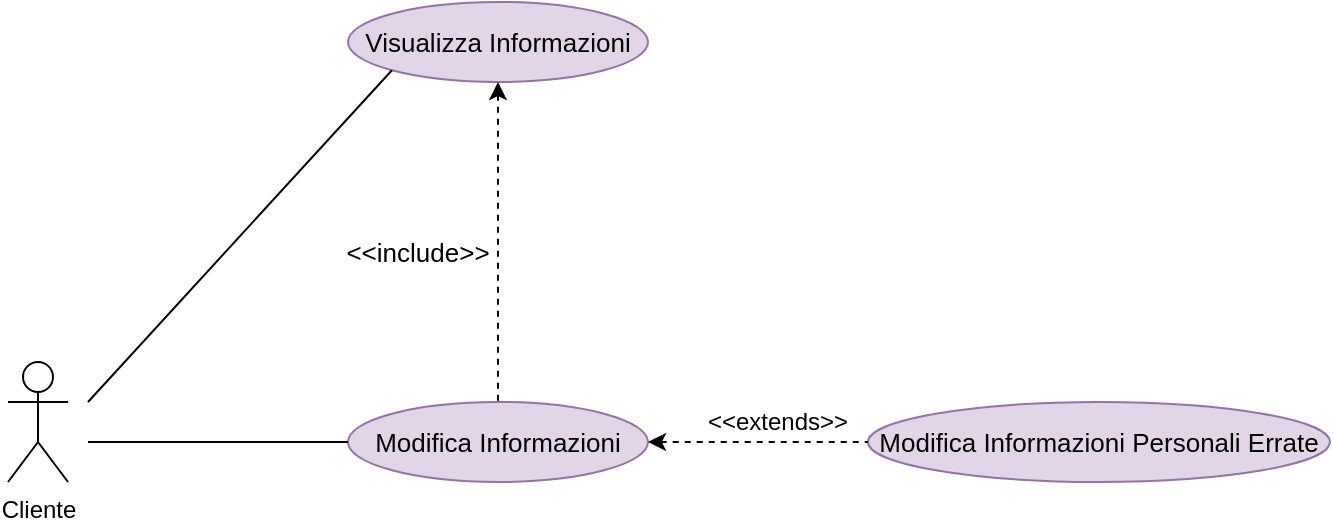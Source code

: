 <mxfile version="15.6.1" type="device"><diagram id="vQiuJKRzmy2EkjjMrmoQ" name="Page-1"><mxGraphModel dx="684" dy="662" grid="1" gridSize="10" guides="1" tooltips="1" connect="1" arrows="1" fold="1" page="1" pageScale="1" pageWidth="827" pageHeight="1169" math="0" shadow="0"><root><mxCell id="0"/><mxCell id="1" parent="0"/><mxCell id="VAPVqmzSJ4EJlzt_TJEM-4" value="Cliente&lt;br&gt;" style="shape=umlActor;verticalLabelPosition=bottom;verticalAlign=top;html=1;outlineConnect=0;" parent="1" vertex="1"><mxGeometry x="160" y="500" width="30" height="60" as="geometry"/></mxCell><mxCell id="VAPVqmzSJ4EJlzt_TJEM-8" value="&lt;font style=&quot;font-size: 13px&quot;&gt;Modifica Informazioni&lt;/font&gt;" style="ellipse;whiteSpace=wrap;html=1;fillColor=#e1d5e7;strokeColor=#9673a6;" parent="1" vertex="1"><mxGeometry x="330" y="520" width="150" height="40" as="geometry"/></mxCell><mxCell id="VAPVqmzSJ4EJlzt_TJEM-9" value="&lt;font style=&quot;font-size: 13px&quot;&gt;Visualizza Informazioni&lt;/font&gt;" style="ellipse;whiteSpace=wrap;html=1;fillColor=#e1d5e7;strokeColor=#9673a6;" parent="1" vertex="1"><mxGeometry x="330" y="320" width="150" height="40" as="geometry"/></mxCell><mxCell id="VAPVqmzSJ4EJlzt_TJEM-10" value="" style="endArrow=none;html=1;rounded=0;fontSize=9;entryX=0;entryY=0.5;entryDx=0;entryDy=0;" parent="1" target="VAPVqmzSJ4EJlzt_TJEM-8" edge="1"><mxGeometry width="50" height="50" relative="1" as="geometry"><mxPoint x="200" y="540" as="sourcePoint"/><mxPoint x="270" y="515" as="targetPoint"/></mxGeometry></mxCell><mxCell id="VAPVqmzSJ4EJlzt_TJEM-11" value="" style="endArrow=none;html=1;rounded=0;fontSize=9;entryX=0;entryY=1;entryDx=0;entryDy=0;" parent="1" target="VAPVqmzSJ4EJlzt_TJEM-9" edge="1"><mxGeometry width="50" height="50" relative="1" as="geometry"><mxPoint x="200" y="520" as="sourcePoint"/><mxPoint x="330" y="520" as="targetPoint"/></mxGeometry></mxCell><mxCell id="VAPVqmzSJ4EJlzt_TJEM-12" value="" style="endArrow=none;dashed=1;html=1;rounded=0;fontSize=9;jumpStyle=none;startArrow=classic;startFill=1;exitX=0.5;exitY=1;exitDx=0;exitDy=0;" parent="1" source="VAPVqmzSJ4EJlzt_TJEM-9" target="VAPVqmzSJ4EJlzt_TJEM-8" edge="1"><mxGeometry width="50" height="50" relative="1" as="geometry"><mxPoint x="400" y="660" as="sourcePoint"/><mxPoint x="450" y="610" as="targetPoint"/></mxGeometry></mxCell><mxCell id="VAPVqmzSJ4EJlzt_TJEM-14" value="&lt;font style=&quot;font-size: 13px&quot;&gt;Modifica Informazioni Personali Errate&lt;/font&gt;" style="ellipse;whiteSpace=wrap;html=1;fillColor=#e1d5e7;strokeColor=#9673a6;" parent="1" vertex="1"><mxGeometry x="590" y="520" width="231" height="40" as="geometry"/></mxCell><mxCell id="VAPVqmzSJ4EJlzt_TJEM-15" value="" style="endArrow=none;dashed=1;html=1;rounded=0;fontSize=9;jumpStyle=none;startArrow=classic;startFill=1;entryX=0;entryY=0.5;entryDx=0;entryDy=0;exitX=1;exitY=0.5;exitDx=0;exitDy=0;" parent="1" source="VAPVqmzSJ4EJlzt_TJEM-8" target="VAPVqmzSJ4EJlzt_TJEM-14" edge="1"><mxGeometry width="50" height="50" relative="1" as="geometry"><mxPoint x="400" y="660" as="sourcePoint"/><mxPoint x="450" y="610" as="targetPoint"/></mxGeometry></mxCell><mxCell id="VAPVqmzSJ4EJlzt_TJEM-16" value="&lt;font style=&quot;font-size: 13px&quot;&gt;&amp;lt;&amp;lt;include&amp;gt;&amp;gt;&lt;/font&gt;" style="text;html=1;strokeColor=none;fillColor=none;align=center;verticalAlign=middle;whiteSpace=wrap;rounded=0;fontSize=9;" parent="1" vertex="1"><mxGeometry x="330" y="430" width="70" height="30" as="geometry"/></mxCell><mxCell id="VAPVqmzSJ4EJlzt_TJEM-17" value="&lt;font style=&quot;font-size: 12px&quot;&gt;&amp;lt;&amp;lt;extends&amp;gt;&amp;gt;&lt;/font&gt;" style="text;html=1;strokeColor=none;fillColor=none;align=center;verticalAlign=middle;whiteSpace=wrap;rounded=0;fontSize=9;" parent="1" vertex="1"><mxGeometry x="500" y="515" width="90" height="30" as="geometry"/></mxCell></root></mxGraphModel></diagram></mxfile>